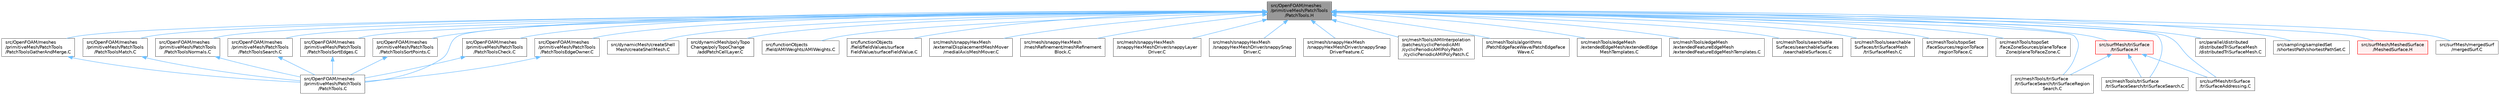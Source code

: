 digraph "src/OpenFOAM/meshes/primitiveMesh/PatchTools/PatchTools.H"
{
 // LATEX_PDF_SIZE
  bgcolor="transparent";
  edge [fontname=Helvetica,fontsize=10,labelfontname=Helvetica,labelfontsize=10];
  node [fontname=Helvetica,fontsize=10,shape=box,height=0.2,width=0.4];
  Node1 [id="Node000001",label="src/OpenFOAM/meshes\l/primitiveMesh/PatchTools\l/PatchTools.H",height=0.2,width=0.4,color="gray40", fillcolor="grey60", style="filled", fontcolor="black",tooltip=" "];
  Node1 -> Node2 [id="edge1_Node000001_Node000002",dir="back",color="steelblue1",style="solid",tooltip=" "];
  Node2 [id="Node000002",label="src/OpenFOAM/meshes\l/primitiveMesh/PatchTools\l/PatchTools.C",height=0.2,width=0.4,color="grey40", fillcolor="white", style="filled",URL="$PatchTools_8C.html",tooltip=" "];
  Node1 -> Node3 [id="edge2_Node000001_Node000003",dir="back",color="steelblue1",style="solid",tooltip=" "];
  Node3 [id="Node000003",label="src/OpenFOAM/meshes\l/primitiveMesh/PatchTools\l/PatchToolsCheck.C",height=0.2,width=0.4,color="grey40", fillcolor="white", style="filled",URL="$PatchToolsCheck_8C.html",tooltip=" "];
  Node3 -> Node2 [id="edge3_Node000003_Node000002",dir="back",color="steelblue1",style="solid",tooltip=" "];
  Node1 -> Node4 [id="edge4_Node000001_Node000004",dir="back",color="steelblue1",style="solid",tooltip=" "];
  Node4 [id="Node000004",label="src/OpenFOAM/meshes\l/primitiveMesh/PatchTools\l/PatchToolsEdgeOwner.C",height=0.2,width=0.4,color="grey40", fillcolor="white", style="filled",URL="$PatchToolsEdgeOwner_8C.html",tooltip=" "];
  Node4 -> Node2 [id="edge5_Node000004_Node000002",dir="back",color="steelblue1",style="solid",tooltip=" "];
  Node1 -> Node5 [id="edge6_Node000001_Node000005",dir="back",color="steelblue1",style="solid",tooltip=" "];
  Node5 [id="Node000005",label="src/OpenFOAM/meshes\l/primitiveMesh/PatchTools\l/PatchToolsGatherAndMerge.C",height=0.2,width=0.4,color="grey40", fillcolor="white", style="filled",URL="$PatchToolsGatherAndMerge_8C.html",tooltip=" "];
  Node5 -> Node2 [id="edge7_Node000005_Node000002",dir="back",color="steelblue1",style="solid",tooltip=" "];
  Node1 -> Node6 [id="edge8_Node000001_Node000006",dir="back",color="steelblue1",style="solid",tooltip=" "];
  Node6 [id="Node000006",label="src/OpenFOAM/meshes\l/primitiveMesh/PatchTools\l/PatchToolsMatch.C",height=0.2,width=0.4,color="grey40", fillcolor="white", style="filled",URL="$PatchToolsMatch_8C.html",tooltip=" "];
  Node6 -> Node2 [id="edge9_Node000006_Node000002",dir="back",color="steelblue1",style="solid",tooltip=" "];
  Node1 -> Node7 [id="edge10_Node000001_Node000007",dir="back",color="steelblue1",style="solid",tooltip=" "];
  Node7 [id="Node000007",label="src/OpenFOAM/meshes\l/primitiveMesh/PatchTools\l/PatchToolsNormals.C",height=0.2,width=0.4,color="grey40", fillcolor="white", style="filled",URL="$PatchToolsNormals_8C.html",tooltip=" "];
  Node7 -> Node2 [id="edge11_Node000007_Node000002",dir="back",color="steelblue1",style="solid",tooltip=" "];
  Node1 -> Node8 [id="edge12_Node000001_Node000008",dir="back",color="steelblue1",style="solid",tooltip=" "];
  Node8 [id="Node000008",label="src/OpenFOAM/meshes\l/primitiveMesh/PatchTools\l/PatchToolsSearch.C",height=0.2,width=0.4,color="grey40", fillcolor="white", style="filled",URL="$PatchToolsSearch_8C.html",tooltip="Searching and marking zones of the patch."];
  Node8 -> Node2 [id="edge13_Node000008_Node000002",dir="back",color="steelblue1",style="solid",tooltip=" "];
  Node1 -> Node9 [id="edge14_Node000001_Node000009",dir="back",color="steelblue1",style="solid",tooltip=" "];
  Node9 [id="Node000009",label="src/OpenFOAM/meshes\l/primitiveMesh/PatchTools\l/PatchToolsSortEdges.C",height=0.2,width=0.4,color="grey40", fillcolor="white", style="filled",URL="$PatchToolsSortEdges_8C.html",tooltip=" "];
  Node9 -> Node2 [id="edge15_Node000009_Node000002",dir="back",color="steelblue1",style="solid",tooltip=" "];
  Node1 -> Node10 [id="edge16_Node000001_Node000010",dir="back",color="steelblue1",style="solid",tooltip=" "];
  Node10 [id="Node000010",label="src/OpenFOAM/meshes\l/primitiveMesh/PatchTools\l/PatchToolsSortPoints.C",height=0.2,width=0.4,color="grey40", fillcolor="white", style="filled",URL="$PatchToolsSortPoints_8C.html",tooltip=" "];
  Node10 -> Node2 [id="edge17_Node000010_Node000002",dir="back",color="steelblue1",style="solid",tooltip=" "];
  Node1 -> Node11 [id="edge18_Node000001_Node000011",dir="back",color="steelblue1",style="solid",tooltip=" "];
  Node11 [id="Node000011",label="src/dynamicMesh/createShell\lMesh/createShellMesh.C",height=0.2,width=0.4,color="grey40", fillcolor="white", style="filled",URL="$createShellMesh_8C.html",tooltip=" "];
  Node1 -> Node12 [id="edge19_Node000001_Node000012",dir="back",color="steelblue1",style="solid",tooltip=" "];
  Node12 [id="Node000012",label="src/dynamicMesh/polyTopo\lChange/polyTopoChange\l/addPatchCellLayer.C",height=0.2,width=0.4,color="grey40", fillcolor="white", style="filled",URL="$addPatchCellLayer_8C.html",tooltip=" "];
  Node1 -> Node13 [id="edge20_Node000001_Node000013",dir="back",color="steelblue1",style="solid",tooltip=" "];
  Node13 [id="Node000013",label="src/functionObjects\l/field/AMIWeights/AMIWeights.C",height=0.2,width=0.4,color="grey40", fillcolor="white", style="filled",URL="$AMIWeights_8C.html",tooltip=" "];
  Node1 -> Node14 [id="edge21_Node000001_Node000014",dir="back",color="steelblue1",style="solid",tooltip=" "];
  Node14 [id="Node000014",label="src/functionObjects\l/field/fieldValues/surface\lFieldValue/surfaceFieldValue.C",height=0.2,width=0.4,color="grey40", fillcolor="white", style="filled",URL="$surfaceFieldValue_8C.html",tooltip=" "];
  Node1 -> Node15 [id="edge22_Node000001_Node000015",dir="back",color="steelblue1",style="solid",tooltip=" "];
  Node15 [id="Node000015",label="src/mesh/snappyHexMesh\l/externalDisplacementMeshMover\l/medialAxisMeshMover.C",height=0.2,width=0.4,color="grey40", fillcolor="white", style="filled",URL="$medialAxisMeshMover_8C.html",tooltip=" "];
  Node1 -> Node16 [id="edge23_Node000001_Node000016",dir="back",color="steelblue1",style="solid",tooltip=" "];
  Node16 [id="Node000016",label="src/mesh/snappyHexMesh\l/meshRefinement/meshRefinement\lBlock.C",height=0.2,width=0.4,color="grey40", fillcolor="white", style="filled",URL="$meshRefinementBlock_8C.html",tooltip=" "];
  Node1 -> Node17 [id="edge24_Node000001_Node000017",dir="back",color="steelblue1",style="solid",tooltip=" "];
  Node17 [id="Node000017",label="src/mesh/snappyHexMesh\l/snappyHexMeshDriver/snappyLayer\lDriver.C",height=0.2,width=0.4,color="grey40", fillcolor="white", style="filled",URL="$snappyLayerDriver_8C.html",tooltip="All to do with adding cell layers."];
  Node1 -> Node18 [id="edge25_Node000001_Node000018",dir="back",color="steelblue1",style="solid",tooltip=" "];
  Node18 [id="Node000018",label="src/mesh/snappyHexMesh\l/snappyHexMeshDriver/snappySnap\lDriver.C",height=0.2,width=0.4,color="grey40", fillcolor="white", style="filled",URL="$snappySnapDriver_8C.html",tooltip="All to do with snapping to the surface."];
  Node1 -> Node19 [id="edge26_Node000001_Node000019",dir="back",color="steelblue1",style="solid",tooltip=" "];
  Node19 [id="Node000019",label="src/mesh/snappyHexMesh\l/snappyHexMeshDriver/snappySnap\lDriverFeature.C",height=0.2,width=0.4,color="grey40", fillcolor="white", style="filled",URL="$snappySnapDriverFeature_8C.html",tooltip=" "];
  Node1 -> Node20 [id="edge27_Node000001_Node000020",dir="back",color="steelblue1",style="solid",tooltip=" "];
  Node20 [id="Node000020",label="src/meshTools/AMIInterpolation\l/patches/cyclicPeriodicAMI\l/cyclicPeriodicAMIPolyPatch\l/cyclicPeriodicAMIPolyPatch.C",height=0.2,width=0.4,color="grey40", fillcolor="white", style="filled",URL="$cyclicPeriodicAMIPolyPatch_8C.html",tooltip=" "];
  Node1 -> Node21 [id="edge28_Node000001_Node000021",dir="back",color="steelblue1",style="solid",tooltip=" "];
  Node21 [id="Node000021",label="src/meshTools/algorithms\l/PatchEdgeFaceWave/PatchEdgeFace\lWave.C",height=0.2,width=0.4,color="grey40", fillcolor="white", style="filled",URL="$PatchEdgeFaceWave_8C.html",tooltip=" "];
  Node1 -> Node22 [id="edge29_Node000001_Node000022",dir="back",color="steelblue1",style="solid",tooltip=" "];
  Node22 [id="Node000022",label="src/meshTools/edgeMesh\l/extendedEdgeMesh/extendedEdge\lMeshTemplates.C",height=0.2,width=0.4,color="grey40", fillcolor="white", style="filled",URL="$extendedEdgeMeshTemplates_8C.html",tooltip=" "];
  Node1 -> Node23 [id="edge30_Node000001_Node000023",dir="back",color="steelblue1",style="solid",tooltip=" "];
  Node23 [id="Node000023",label="src/meshTools/edgeMesh\l/extendedFeatureEdgeMesh\l/extendedFeatureEdgeMeshTemplates.C",height=0.2,width=0.4,color="grey40", fillcolor="white", style="filled",URL="$extendedFeatureEdgeMeshTemplates_8C.html",tooltip=" "];
  Node1 -> Node24 [id="edge31_Node000001_Node000024",dir="back",color="steelblue1",style="solid",tooltip=" "];
  Node24 [id="Node000024",label="src/meshTools/searchable\lSurfaces/searchableSurfaces\l/searchableSurfaces.C",height=0.2,width=0.4,color="grey40", fillcolor="white", style="filled",URL="$searchableSurfaces_8C.html",tooltip=" "];
  Node1 -> Node25 [id="edge32_Node000001_Node000025",dir="back",color="steelblue1",style="solid",tooltip=" "];
  Node25 [id="Node000025",label="src/meshTools/searchable\lSurfaces/triSurfaceMesh\l/triSurfaceMesh.C",height=0.2,width=0.4,color="grey40", fillcolor="white", style="filled",URL="$triSurfaceMesh_8C.html",tooltip=" "];
  Node1 -> Node26 [id="edge33_Node000001_Node000026",dir="back",color="steelblue1",style="solid",tooltip=" "];
  Node26 [id="Node000026",label="src/meshTools/topoSet\l/faceSources/regionToFace\l/regionToFace.C",height=0.2,width=0.4,color="grey40", fillcolor="white", style="filled",URL="$regionToFace_8C.html",tooltip=" "];
  Node1 -> Node27 [id="edge34_Node000001_Node000027",dir="back",color="steelblue1",style="solid",tooltip=" "];
  Node27 [id="Node000027",label="src/meshTools/topoSet\l/faceZoneSources/planeToFace\lZone/planeToFaceZone.C",height=0.2,width=0.4,color="grey40", fillcolor="white", style="filled",URL="$planeToFaceZone_8C.html",tooltip=" "];
  Node1 -> Node28 [id="edge35_Node000001_Node000028",dir="back",color="steelblue1",style="solid",tooltip=" "];
  Node28 [id="Node000028",label="src/meshTools/triSurface\l/triSurfaceSearch/triSurfaceRegion\lSearch.C",height=0.2,width=0.4,color="grey40", fillcolor="white", style="filled",URL="$triSurfaceRegionSearch_8C.html",tooltip=" "];
  Node1 -> Node29 [id="edge36_Node000001_Node000029",dir="back",color="steelblue1",style="solid",tooltip=" "];
  Node29 [id="Node000029",label="src/meshTools/triSurface\l/triSurfaceSearch/triSurfaceSearch.C",height=0.2,width=0.4,color="grey40", fillcolor="white", style="filled",URL="$triSurfaceSearch_8C.html",tooltip=" "];
  Node1 -> Node30 [id="edge37_Node000001_Node000030",dir="back",color="steelblue1",style="solid",tooltip=" "];
  Node30 [id="Node000030",label="src/parallel/distributed\l/distributedTriSurfaceMesh\l/distributedTriSurfaceMesh.C",height=0.2,width=0.4,color="grey40", fillcolor="white", style="filled",URL="$distributedTriSurfaceMesh_8C.html",tooltip=" "];
  Node1 -> Node31 [id="edge38_Node000001_Node000031",dir="back",color="steelblue1",style="solid",tooltip=" "];
  Node31 [id="Node000031",label="src/sampling/sampledSet\l/shortestPath/shortestPathSet.C",height=0.2,width=0.4,color="grey40", fillcolor="white", style="filled",URL="$shortestPathSet_8C.html",tooltip=" "];
  Node1 -> Node32 [id="edge39_Node000001_Node000032",dir="back",color="steelblue1",style="solid",tooltip=" "];
  Node32 [id="Node000032",label="src/surfMesh/MeshedSurface\l/MeshedSurface.H",height=0.2,width=0.4,color="red", fillcolor="#FFF0F0", style="filled",URL="$MeshedSurface_8H.html",tooltip=" "];
  Node1 -> Node206 [id="edge40_Node000001_Node000206",dir="back",color="steelblue1",style="solid",tooltip=" "];
  Node206 [id="Node000206",label="src/surfMesh/mergedSurf\l/mergedSurf.C",height=0.2,width=0.4,color="grey40", fillcolor="white", style="filled",URL="$mergedSurf_8C.html",tooltip=" "];
  Node1 -> Node207 [id="edge41_Node000001_Node000207",dir="back",color="steelblue1",style="solid",tooltip=" "];
  Node207 [id="Node000207",label="src/surfMesh/triSurface\l/triSurface.H",height=0.2,width=0.4,color="red", fillcolor="#FFF0F0", style="filled",URL="$triSurface_8H.html",tooltip=" "];
  Node207 -> Node28 [id="edge42_Node000207_Node000028",dir="back",color="steelblue1",style="solid",tooltip=" "];
  Node207 -> Node29 [id="edge43_Node000207_Node000029",dir="back",color="steelblue1",style="solid",tooltip=" "];
  Node207 -> Node292 [id="edge44_Node000207_Node000292",dir="back",color="steelblue1",style="solid",tooltip=" "];
  Node292 [id="Node000292",label="src/surfMesh/triSurface\l/triSurfaceAddressing.C",height=0.2,width=0.4,color="grey40", fillcolor="white", style="filled",URL="$triSurfaceAddressing_8C.html",tooltip="Contains fix for PrimitivePatch addressing (which doesn't work if surface is non-manifold)...."];
  Node1 -> Node292 [id="edge45_Node000001_Node000292",dir="back",color="steelblue1",style="solid",tooltip=" "];
}
